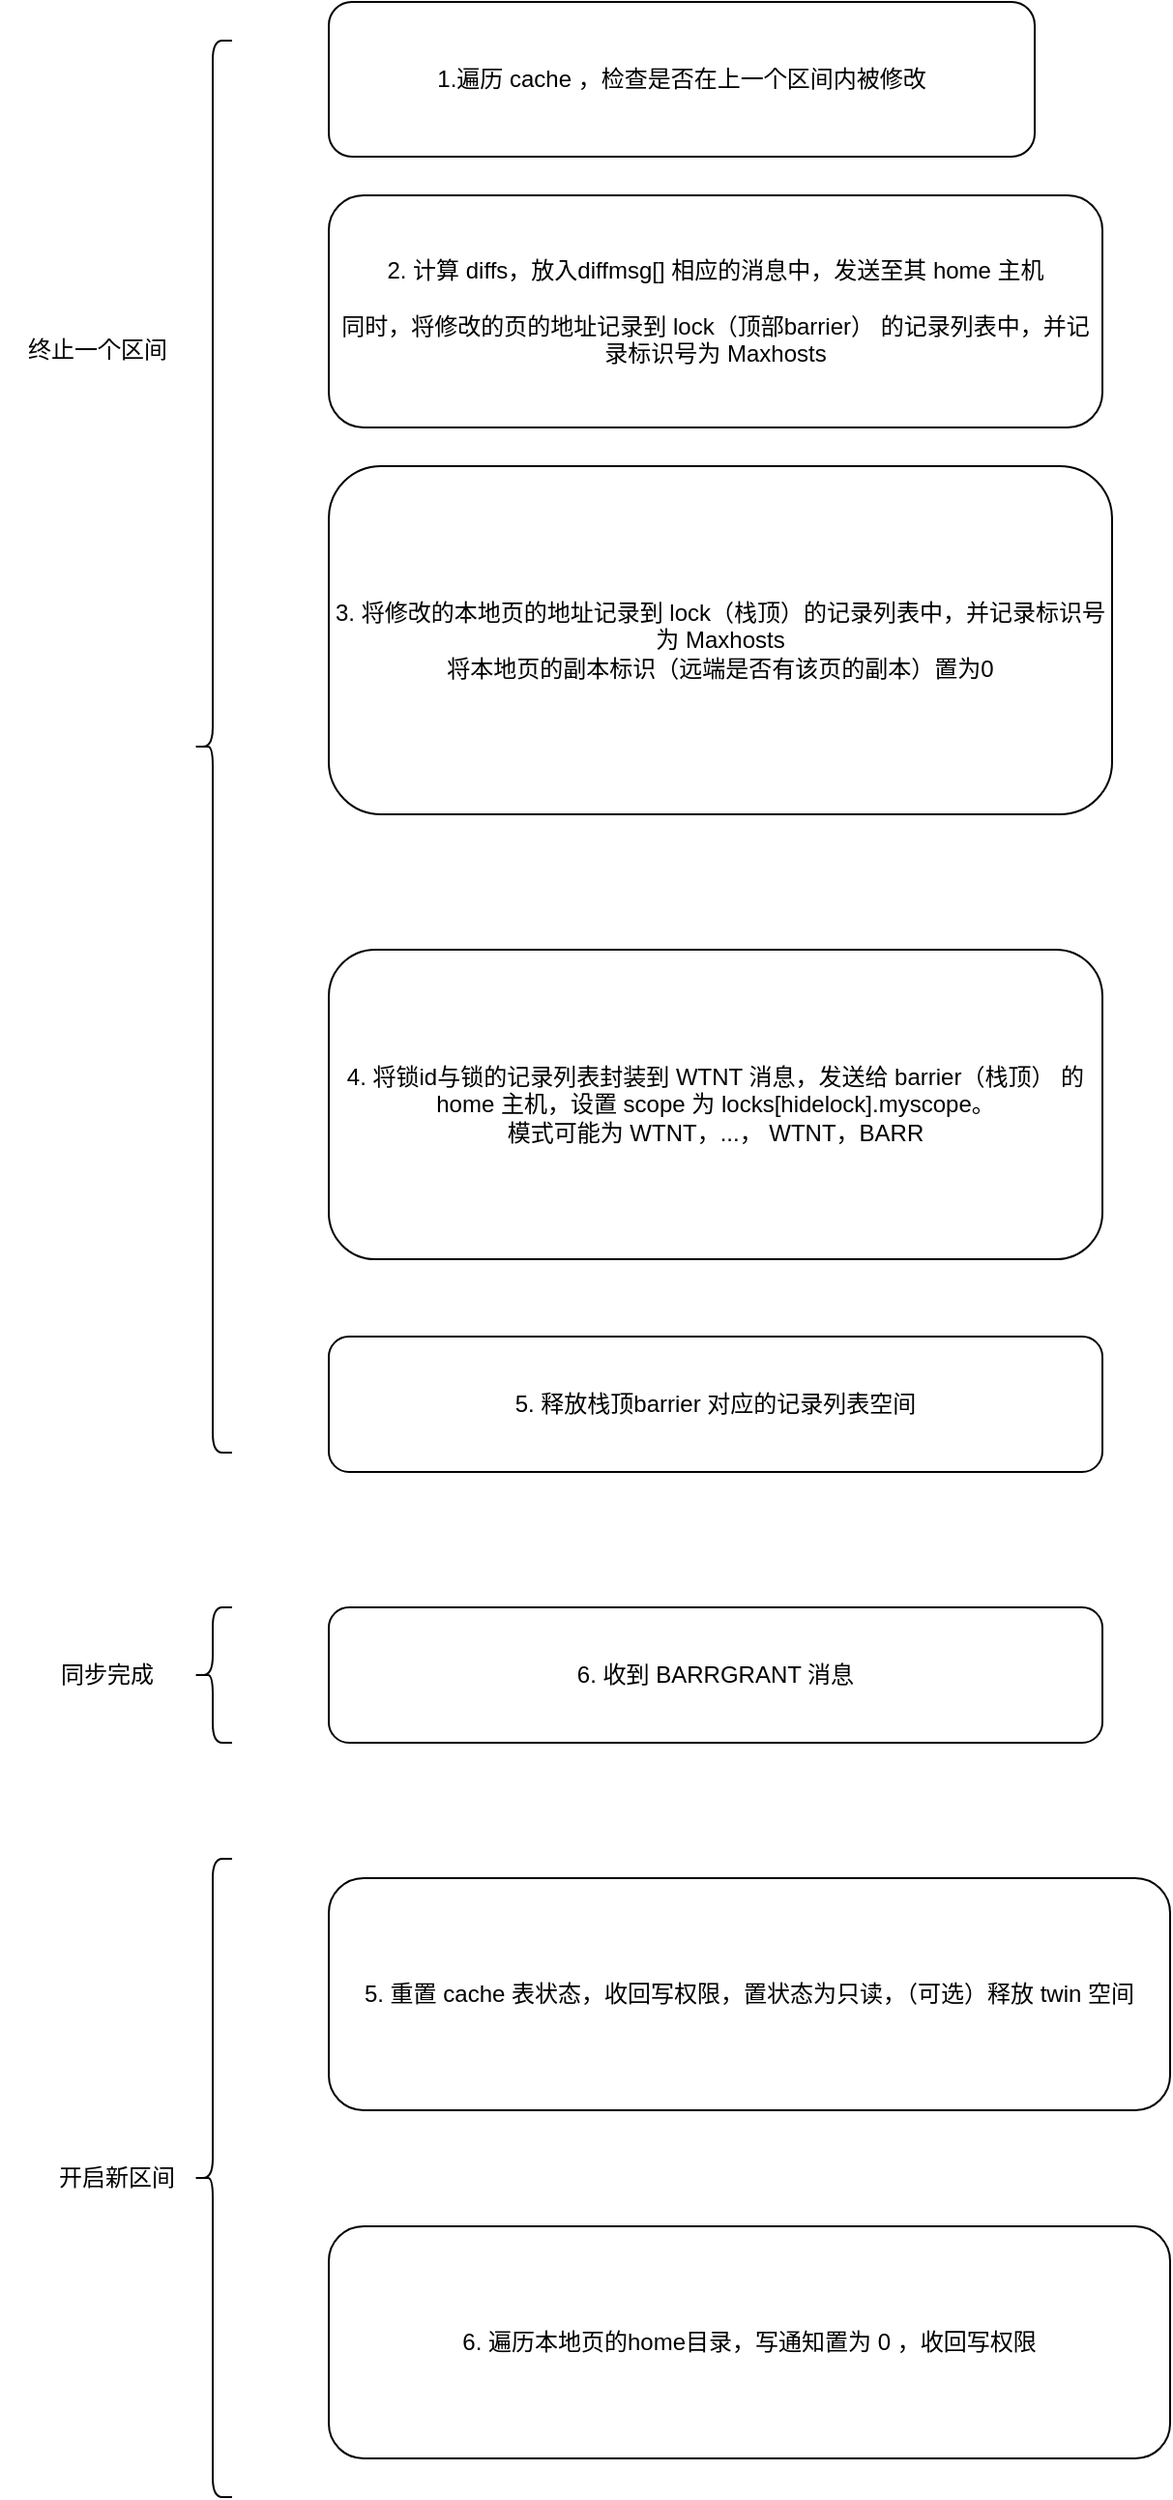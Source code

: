 <mxfile version="26.0.15">
  <diagram id="K0vm7Q18EnF0p0SAzZCc" name="Page-1">
    <mxGraphModel dx="1467" dy="840" grid="1" gridSize="10" guides="1" tooltips="1" connect="1" arrows="1" fold="1" page="1" pageScale="1" pageWidth="850" pageHeight="1100" math="0" shadow="0">
      <root>
        <mxCell id="0" />
        <mxCell id="1" parent="0" />
        <mxCell id="DnbMUQ_gWUHLADPxzxDt-3" value="" style="shape=curlyBracket;whiteSpace=wrap;html=1;rounded=1;labelPosition=left;verticalLabelPosition=middle;align=right;verticalAlign=middle;" vertex="1" parent="1">
          <mxGeometry x="240" y="120" width="20" height="730" as="geometry" />
        </mxCell>
        <mxCell id="DnbMUQ_gWUHLADPxzxDt-4" value="终止一个区间" style="text;html=1;align=center;verticalAlign=middle;resizable=0;points=[];autosize=1;strokeColor=none;fillColor=none;" vertex="1" parent="1">
          <mxGeometry x="140" y="265" width="100" height="30" as="geometry" />
        </mxCell>
        <mxCell id="DnbMUQ_gWUHLADPxzxDt-5" value="1.遍历 cache ，检查是否在上一个区间内被修改" style="rounded=1;whiteSpace=wrap;html=1;" vertex="1" parent="1">
          <mxGeometry x="310" y="100" width="365" height="80" as="geometry" />
        </mxCell>
        <mxCell id="DnbMUQ_gWUHLADPxzxDt-6" value="2. 计算 diffs，放入diffmsg[] 相应的消息中，发送至其 home 主机&lt;div&gt;&lt;br&gt;&lt;/div&gt;&lt;div&gt;同时，将修改的页的地址记录到 lock（顶部barrier） 的记录列表中，并记录标识号为 Maxhosts&lt;/div&gt;" style="rounded=1;whiteSpace=wrap;html=1;" vertex="1" parent="1">
          <mxGeometry x="310" y="200" width="400" height="120" as="geometry" />
        </mxCell>
        <mxCell id="DnbMUQ_gWUHLADPxzxDt-7" value="3. 将修改的本地页的地址记录到 lock（栈顶）的记录列表中，并记录标识号为 Maxhosts&lt;div&gt;将本地页的副本标识（远端是否有该页的副本）置为0&lt;/div&gt;" style="rounded=1;whiteSpace=wrap;html=1;" vertex="1" parent="1">
          <mxGeometry x="310" y="340" width="405" height="180" as="geometry" />
        </mxCell>
        <mxCell id="DnbMUQ_gWUHLADPxzxDt-8" value="4. 将锁id与锁的记录列表封装到 WTNT 消息，发送给 barrier（栈顶） 的home 主机，设置 scope 为 locks[hidelock].myscope。&lt;div&gt;模式可能为 WTNT，...， WTNT，BARR&lt;/div&gt;" style="rounded=1;whiteSpace=wrap;html=1;" vertex="1" parent="1">
          <mxGeometry x="310" y="590" width="400" height="160" as="geometry" />
        </mxCell>
        <mxCell id="DnbMUQ_gWUHLADPxzxDt-9" value="5. 释放栈顶barrier 对应的记录列表空间" style="rounded=1;whiteSpace=wrap;html=1;" vertex="1" parent="1">
          <mxGeometry x="310" y="790" width="400" height="70" as="geometry" />
        </mxCell>
        <mxCell id="DnbMUQ_gWUHLADPxzxDt-10" value="" style="shape=curlyBracket;whiteSpace=wrap;html=1;rounded=1;labelPosition=left;verticalLabelPosition=middle;align=right;verticalAlign=middle;" vertex="1" parent="1">
          <mxGeometry x="240" y="930" width="20" height="70" as="geometry" />
        </mxCell>
        <mxCell id="DnbMUQ_gWUHLADPxzxDt-11" value="同步完成" style="text;html=1;align=center;verticalAlign=middle;resizable=0;points=[];autosize=1;strokeColor=none;fillColor=none;" vertex="1" parent="1">
          <mxGeometry x="160" y="950" width="70" height="30" as="geometry" />
        </mxCell>
        <mxCell id="DnbMUQ_gWUHLADPxzxDt-12" value="6. 收到 BARRGRANT 消息" style="rounded=1;whiteSpace=wrap;html=1;" vertex="1" parent="1">
          <mxGeometry x="310" y="930" width="400" height="70" as="geometry" />
        </mxCell>
        <mxCell id="DnbMUQ_gWUHLADPxzxDt-13" value="" style="shape=curlyBracket;whiteSpace=wrap;html=1;rounded=1;labelPosition=left;verticalLabelPosition=middle;align=right;verticalAlign=middle;" vertex="1" parent="1">
          <mxGeometry x="240" y="1060" width="20" height="330" as="geometry" />
        </mxCell>
        <mxCell id="DnbMUQ_gWUHLADPxzxDt-14" value="开启新区间" style="text;html=1;align=center;verticalAlign=middle;resizable=0;points=[];autosize=1;strokeColor=none;fillColor=none;" vertex="1" parent="1">
          <mxGeometry x="160" y="1210" width="80" height="30" as="geometry" />
        </mxCell>
        <mxCell id="DnbMUQ_gWUHLADPxzxDt-15" value="5. 重置 cache 表状态，收回写权限，置状态为只读，（可选）释放 twin 空间" style="rounded=1;whiteSpace=wrap;html=1;" vertex="1" parent="1">
          <mxGeometry x="310" y="1070" width="435" height="120" as="geometry" />
        </mxCell>
        <mxCell id="DnbMUQ_gWUHLADPxzxDt-16" value="6. 遍历本地页的home目录，写通知置为 0 ，收回写权限" style="rounded=1;whiteSpace=wrap;html=1;" vertex="1" parent="1">
          <mxGeometry x="310" y="1250" width="435" height="120" as="geometry" />
        </mxCell>
      </root>
    </mxGraphModel>
  </diagram>
</mxfile>
